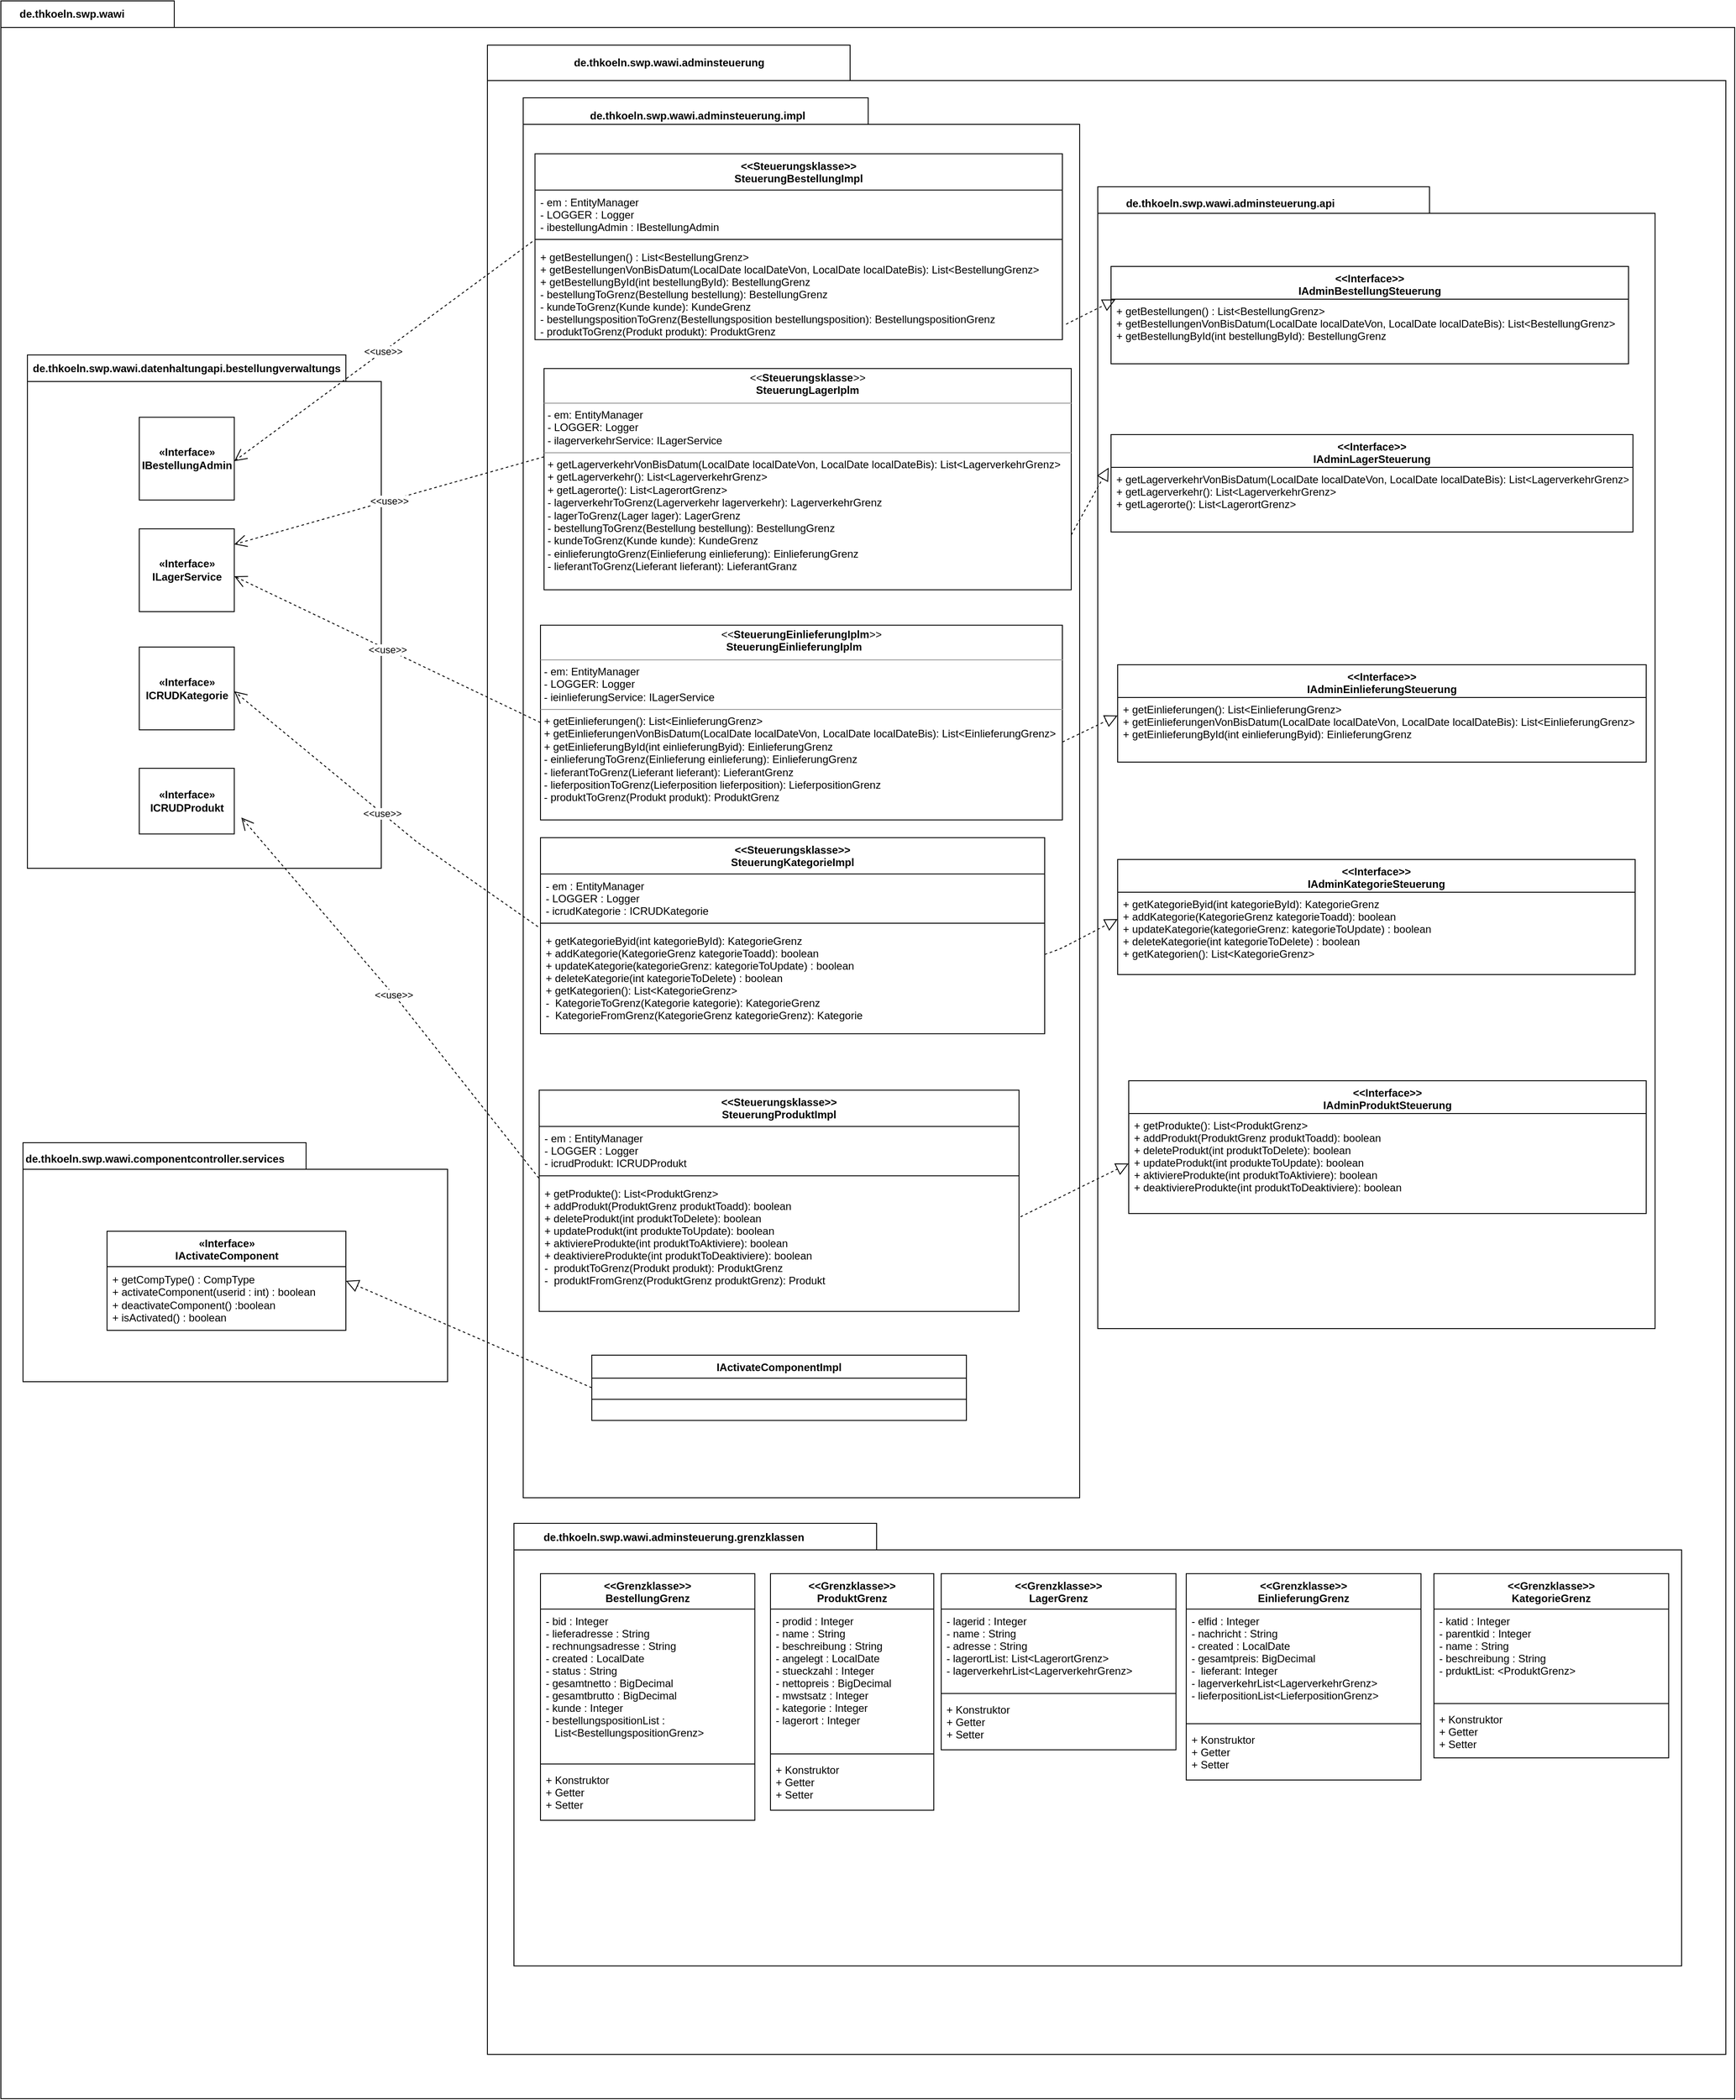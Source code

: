 <mxfile version="18.0.6" type="device"><diagram id="3hMtpJIIGb-QcDSfyuxu" name="Seite-1"><mxGraphModel dx="3998" dy="903" grid="1" gridSize="10" guides="1" tooltips="1" connect="1" arrows="1" fold="1" page="1" pageScale="1" pageWidth="2336" pageHeight="1654" math="0" shadow="0"><root><mxCell id="0"/><mxCell id="1" parent="0"/><mxCell id="LygDHah7RvHbGpbwPQqD-15" value="de.thkoeln.swp.wawi" style="shape=folder;fontStyle=1;tabWidth=160;tabHeight=30;tabPosition=left;html=1;boundedLbl=1;labelInHeader=1;container=1;collapsible=0;recursiveResize=0;" parent="1" vertex="1"><mxGeometry x="-170" y="130" width="1960" height="2370" as="geometry"/></mxCell><mxCell id="LygDHah7RvHbGpbwPQqD-16" value="" style="shape=folder;fontStyle=1;spacingTop=10;tabWidth=320;tabHeight=30;tabPosition=left;html=1;" parent="LygDHah7RvHbGpbwPQqD-15" vertex="1"><mxGeometry x="25" y="1290" width="480" height="270" as="geometry"/></mxCell><mxCell id="LygDHah7RvHbGpbwPQqD-17" value="de.thkoeln.swp.wawi.componentcontroller.services" style="text;align=center;fontStyle=1;verticalAlign=middle;spacingLeft=3;spacingRight=3;strokeColor=none;rotatable=0;points=[[0,0.5],[1,0.5]];portConstraint=eastwest;" parent="LygDHah7RvHbGpbwPQqD-15" vertex="1"><mxGeometry x="149.999" y="1300.001" width="48.571" height="15.364" as="geometry"/></mxCell><mxCell id="LygDHah7RvHbGpbwPQqD-18" value="de.thkoeln.swp.wawi.adminsteuerung" style="shape=folder;fontStyle=1;tabWidth=410;tabHeight=40;tabPosition=left;html=1;boundedLbl=1;labelInHeader=1;container=1;collapsible=0;recursiveResize=0;" parent="LygDHah7RvHbGpbwPQqD-15" vertex="1"><mxGeometry x="550" y="50" width="1400" height="2270" as="geometry"/></mxCell><mxCell id="LygDHah7RvHbGpbwPQqD-19" value="" style="shape=folder;fontStyle=1;spacingTop=10;tabWidth=375;tabHeight=30;tabPosition=left;html=1;" parent="LygDHah7RvHbGpbwPQqD-18" vertex="1"><mxGeometry x="690" y="160" width="630" height="1290" as="geometry"/></mxCell><mxCell id="LygDHah7RvHbGpbwPQqD-20" value="de.thkoeln.swp.wawi.adminsteuerung.api" style="text;align=center;fontStyle=1;verticalAlign=middle;spacingLeft=3;spacingRight=3;strokeColor=none;rotatable=0;points=[[0,0.5],[1,0.5]];portConstraint=eastwest;" parent="LygDHah7RvHbGpbwPQqD-18" vertex="1"><mxGeometry x="800" y="150" width="80" height="55.71" as="geometry"/></mxCell><mxCell id="LygDHah7RvHbGpbwPQqD-21" value="&lt;&lt;Interface&gt;&gt;&#10;IAdminBestellungSteuerung" style="swimlane;fontStyle=1;align=center;verticalAlign=top;childLayout=stackLayout;horizontal=1;startSize=37;horizontalStack=0;resizeParent=1;resizeParentMax=0;resizeLast=0;collapsible=1;marginBottom=0;" parent="LygDHah7RvHbGpbwPQqD-18" vertex="1"><mxGeometry x="705" y="250" width="585" height="110" as="geometry"/></mxCell><mxCell id="LygDHah7RvHbGpbwPQqD-22" value="+ getBestellungen() : List&lt;BestellungGrenz&gt;&#10;+ getBestellungenVonBisDatum(LocalDate localDateVon, LocalDate localDateBis): List&lt;BestellungGrenz&gt;&#10;+ getBestellungById(int bestellungById): BestellungGrenz" style="text;strokeColor=none;fillColor=none;align=left;verticalAlign=top;spacingLeft=4;spacingRight=4;overflow=hidden;rotatable=0;points=[[0,0.5],[1,0.5]];portConstraint=eastwest;" parent="LygDHah7RvHbGpbwPQqD-21" vertex="1"><mxGeometry y="37" width="585" height="73" as="geometry"/></mxCell><mxCell id="LygDHah7RvHbGpbwPQqD-23" value="" style="group" parent="LygDHah7RvHbGpbwPQqD-18" vertex="1" connectable="0"><mxGeometry x="30" y="75.33" width="640" height="1550" as="geometry"/></mxCell><object label="" id="LygDHah7RvHbGpbwPQqD-24"><mxCell style="shape=folder;fontStyle=1;spacingTop=10;tabWidth=390;tabHeight=30;tabPosition=left;html=1;" parent="LygDHah7RvHbGpbwPQqD-23" vertex="1"><mxGeometry x="10.46" y="-15.82" width="629.07" height="1581.63" as="geometry"/></mxCell></object><mxCell id="LygDHah7RvHbGpbwPQqD-25" value="IActivateComponentImpl" style="swimlane;fontStyle=1;align=center;verticalAlign=top;childLayout=stackLayout;horizontal=1;startSize=26;horizontalStack=0;resizeParent=1;resizeParentMax=0;resizeLast=0;collapsible=1;marginBottom=0;" parent="LygDHah7RvHbGpbwPQqD-23" vertex="1"><mxGeometry x="88.026" y="1404.668" width="423.468" height="73.692" as="geometry"/></mxCell><mxCell id="LygDHah7RvHbGpbwPQqD-26" value="" style="line;strokeWidth=1;fillColor=none;align=left;verticalAlign=middle;spacingTop=-1;spacingLeft=3;spacingRight=3;rotatable=0;labelPosition=right;points=[];portConstraint=eastwest;" parent="LygDHah7RvHbGpbwPQqD-25" vertex="1"><mxGeometry y="26" width="423.468" height="47.692" as="geometry"/></mxCell><mxCell id="LygDHah7RvHbGpbwPQqD-27" value="&lt;&lt;Steuerungsklasse&gt;&gt;&#10;SteuerungBestellungImpl" style="swimlane;fontStyle=1;align=center;verticalAlign=top;childLayout=stackLayout;horizontal=1;startSize=41;horizontalStack=0;resizeParent=1;resizeParentMax=0;resizeLast=0;collapsible=1;marginBottom=0;fontSize=12;" parent="LygDHah7RvHbGpbwPQqD-23" vertex="1"><mxGeometry x="23.79" y="47.45" width="596.21" height="210.003" as="geometry"/></mxCell><mxCell id="LygDHah7RvHbGpbwPQqD-28" value="- em : EntityManager&#10;- LOGGER : Logger&#10;- ibestellungAdmin : IBestellungAdmin" style="text;strokeColor=none;fillColor=none;align=left;verticalAlign=top;spacingLeft=4;spacingRight=4;overflow=hidden;rotatable=0;points=[[0,0.5],[1,0.5]];portConstraint=eastwest;" parent="LygDHah7RvHbGpbwPQqD-27" vertex="1"><mxGeometry y="41" width="596.21" height="49" as="geometry"/></mxCell><mxCell id="LygDHah7RvHbGpbwPQqD-29" value="" style="line;strokeWidth=1;fillColor=none;align=left;verticalAlign=middle;spacingTop=-1;spacingLeft=3;spacingRight=3;rotatable=0;labelPosition=right;points=[];portConstraint=eastwest;" parent="LygDHah7RvHbGpbwPQqD-27" vertex="1"><mxGeometry y="90" width="596.21" height="13.333" as="geometry"/></mxCell><mxCell id="LygDHah7RvHbGpbwPQqD-30" value="+ getBestellungen() : List&lt;BestellungGrenz&gt;&#10;+ getBestellungenVonBisDatum(LocalDate localDateVon, LocalDate localDateBis): List&lt;BestellungGrenz&gt;&#10;+ getBestellungById(int bestellungById): BestellungGrenz&#10;- bestellungToGrenz(Bestellung bestellung): BestellungGrenz&#10;- kundeToGrenz(Kunde kunde): KundeGrenz&#10;- bestellungspositionToGrenz(Bestellungsposition bestellungsposition): BestellungspositionGrenz&#10;- produktToGrenz(Produkt produkt): ProduktGrenz" style="text;strokeColor=none;fillColor=none;align=left;verticalAlign=top;spacingLeft=4;spacingRight=4;overflow=hidden;rotatable=0;points=[[0,0.5],[1,0.5]];portConstraint=eastwest;" parent="LygDHah7RvHbGpbwPQqD-27" vertex="1"><mxGeometry y="103.333" width="596.21" height="106.67" as="geometry"/></mxCell><mxCell id="LygDHah7RvHbGpbwPQqD-31" value="&lt;&lt;Steuerungsklasse&gt;&gt;&#10;SteuerungKategorieImpl" style="swimlane;fontStyle=1;align=center;verticalAlign=top;childLayout=stackLayout;horizontal=1;startSize=41;horizontalStack=0;resizeParent=1;resizeParentMax=0;resizeLast=0;collapsible=1;marginBottom=0;fontSize=12;" parent="LygDHah7RvHbGpbwPQqD-23" vertex="1"><mxGeometry x="30" y="820" width="570" height="221.503" as="geometry"/></mxCell><mxCell id="LygDHah7RvHbGpbwPQqD-32" value="- em : EntityManager&#10;- LOGGER : Logger&#10;- icrudKategorie : ICRUDKategorie&#10;" style="text;strokeColor=none;fillColor=none;align=left;verticalAlign=top;spacingLeft=4;spacingRight=4;overflow=hidden;rotatable=0;points=[[0,0.5],[1,0.5]];portConstraint=eastwest;" parent="LygDHah7RvHbGpbwPQqD-31" vertex="1"><mxGeometry y="41" width="570" height="49" as="geometry"/></mxCell><mxCell id="LygDHah7RvHbGpbwPQqD-33" value="" style="line;strokeWidth=1;fillColor=none;align=left;verticalAlign=middle;spacingTop=-1;spacingLeft=3;spacingRight=3;rotatable=0;labelPosition=right;points=[];portConstraint=eastwest;" parent="LygDHah7RvHbGpbwPQqD-31" vertex="1"><mxGeometry y="90" width="570" height="13.333" as="geometry"/></mxCell><mxCell id="LygDHah7RvHbGpbwPQqD-34" value="+ getKategorieByid(int kategorieById): KategorieGrenz&#10;+ addKategorie(KategorieGrenz kategorieToadd): boolean&#10;+ updateKategorie(kategorieGrenz: kategorieToUpdate) : boolean&#10;+ deleteKategorie(int kategorieToDelete) : boolean&#10;+ getKategorien(): List&lt;KategorieGrenz&gt;&#10;-  KategorieToGrenz(Kategorie kategorie): KategorieGrenz&#10;-  KategorieFromGrenz(KategorieGrenz kategorieGrenz): Kategorie" style="text;strokeColor=none;fillColor=none;align=left;verticalAlign=top;spacingLeft=4;spacingRight=4;overflow=hidden;rotatable=0;points=[[0,0.5],[1,0.5]];portConstraint=eastwest;" parent="LygDHah7RvHbGpbwPQqD-31" vertex="1"><mxGeometry y="103.333" width="570" height="118.17" as="geometry"/></mxCell><mxCell id="LygDHah7RvHbGpbwPQqD-35" value="&lt;&lt;Steuerungsklasse&gt;&gt;&#10;SteuerungProduktImpl" style="swimlane;fontStyle=1;align=center;verticalAlign=top;childLayout=stackLayout;horizontal=1;startSize=41;horizontalStack=0;resizeParent=1;resizeParentMax=0;resizeLast=0;collapsible=1;marginBottom=0;fontSize=12;" parent="LygDHah7RvHbGpbwPQqD-23" vertex="1"><mxGeometry x="28.55" y="1105.33" width="542.42" height="250.003" as="geometry"/></mxCell><mxCell id="LygDHah7RvHbGpbwPQqD-36" value="- em : EntityManager&#10;- LOGGER : Logger&#10;- icrudProdukt: ICRUDProdukt&#10;" style="text;strokeColor=none;fillColor=none;align=left;verticalAlign=top;spacingLeft=4;spacingRight=4;overflow=hidden;rotatable=0;points=[[0,0.5],[1,0.5]];portConstraint=eastwest;" parent="LygDHah7RvHbGpbwPQqD-35" vertex="1"><mxGeometry y="41" width="542.42" height="49" as="geometry"/></mxCell><mxCell id="LygDHah7RvHbGpbwPQqD-37" value="" style="line;strokeWidth=1;fillColor=none;align=left;verticalAlign=middle;spacingTop=-1;spacingLeft=3;spacingRight=3;rotatable=0;labelPosition=right;points=[];portConstraint=eastwest;" parent="LygDHah7RvHbGpbwPQqD-35" vertex="1"><mxGeometry y="90" width="542.42" height="13.333" as="geometry"/></mxCell><mxCell id="LygDHah7RvHbGpbwPQqD-38" value="+ getProdukte(): List&lt;ProduktGrenz&gt;&#10;+ addProdukt(ProduktGrenz produktToadd): boolean&#10;+ deleteProdukt(int produktToDelete): boolean&#10;+ updateProdukt(int produkteToUpdate): boolean&#10;+ aktiviereProdukte(int produktToAktiviere): boolean&#10;+ deaktiviereProdukte(int produktToDeaktiviere): boolean&#10;-  produktToGrenz(Produkt produkt): ProduktGrenz&#10;-  produktFromGrenz(ProduktGrenz produktGrenz): Produkt&#10;" style="text;strokeColor=none;fillColor=none;align=left;verticalAlign=top;spacingLeft=4;spacingRight=4;overflow=hidden;rotatable=0;points=[[0,0.5],[1,0.5]];portConstraint=eastwest;" parent="LygDHah7RvHbGpbwPQqD-35" vertex="1"><mxGeometry y="103.333" width="542.42" height="146.67" as="geometry"/></mxCell><mxCell id="LygDHah7RvHbGpbwPQqD-39" value="&lt;p style=&quot;margin:0px;margin-top:4px;text-align:center;&quot;&gt;&lt;i&gt;&amp;lt;&amp;lt;&lt;/i&gt;&lt;b&gt;Steuerungsklasse&lt;/b&gt;&lt;i&gt;&amp;gt;&amp;gt;&lt;/i&gt;&lt;br&gt;&lt;b&gt;SteuerungLagerIplm&lt;/b&gt;&lt;/p&gt;&lt;hr size=&quot;1&quot;&gt;&lt;p style=&quot;margin:0px;margin-left:4px;&quot;&gt;- em: EntityManager&lt;br&gt;- LOGGER: Logger&lt;/p&gt;&lt;p style=&quot;margin:0px;margin-left:4px;&quot;&gt;- ilagerverkehrService: ILagerService&lt;/p&gt;&lt;hr size=&quot;1&quot;&gt;&lt;p style=&quot;margin:0px;margin-left:4px;&quot;&gt;+ getLagerverkehrVonBisDatum(LocalDate localDateVon, LocalDate localDateBis): List&amp;lt;LagerverkehrGrenz&amp;gt;&lt;br&gt;+ getLagerverkehr(): List&amp;lt;LagerverkehrGrenz&amp;gt;&lt;/p&gt;&lt;p style=&quot;margin:0px;margin-left:4px;&quot;&gt;+ getLagerorte(): List&amp;lt;LagerortGrenz&amp;gt;&lt;/p&gt;&lt;p style=&quot;margin:0px;margin-left:4px;&quot;&gt;- lagerverkehrToGrenz(Lagerverkehr lagerverkehr): LagerverkehrGrenz&lt;/p&gt;&lt;p style=&quot;margin:0px;margin-left:4px;&quot;&gt;- lagerToGrenz(Lager lager): LagerGrenz&lt;/p&gt;&lt;p style=&quot;margin:0px;margin-left:4px;&quot;&gt;- bestellungToGrenz(Bestellung bestellung): BestellungGrenz&lt;/p&gt;&lt;p style=&quot;margin:0px;margin-left:4px;&quot;&gt;- kundeToGrenz(Kunde kunde): KundeGrenz&lt;/p&gt;&lt;p style=&quot;margin:0px;margin-left:4px;&quot;&gt;- einlieferungtoGrenz(Einlieferung einlieferung): EinlieferungGrenz&lt;/p&gt;&lt;p style=&quot;margin:0px;margin-left:4px;&quot;&gt;- lieferantToGrenz(Lieferant lieferant): LieferantGranz&lt;/p&gt;" style="verticalAlign=top;align=left;overflow=fill;fontSize=12;fontFamily=Helvetica;html=1;" parent="LygDHah7RvHbGpbwPQqD-23" vertex="1"><mxGeometry x="34.02" y="290" width="595.98" height="250" as="geometry"/></mxCell><mxCell id="LygDHah7RvHbGpbwPQqD-40" value="&#10;&#10;de.thkoeln.swp.wawi.adminsteuerung.impl" style="text;align=center;fontStyle=1;verticalAlign=middle;spacingLeft=3;spacingRight=3;strokeColor=none;rotatable=0;points=[[0,0.5],[1,0.5]];portConstraint=eastwest;" parent="LygDHah7RvHbGpbwPQqD-23" vertex="1"><mxGeometry x="179.997" y="-39.999" width="55.467" height="58.881" as="geometry"/></mxCell><mxCell id="LygDHah7RvHbGpbwPQqD-41" value="&lt;p style=&quot;margin:0px;margin-top:4px;text-align:center;&quot;&gt;&lt;i&gt;&amp;lt;&amp;lt;&lt;/i&gt;&lt;b&gt;SteuerungEinlieferungIplm&lt;/b&gt;&lt;i style=&quot;background-color: initial; text-align: left;&quot;&gt;&amp;gt;&amp;gt;&lt;/i&gt;&lt;/p&gt;&lt;div&gt;&lt;b&gt;&amp;nbsp; &amp;nbsp; &amp;nbsp; &amp;nbsp; &amp;nbsp; &amp;nbsp; &amp;nbsp; &amp;nbsp; &amp;nbsp; &amp;nbsp; &amp;nbsp; &amp;nbsp; &amp;nbsp; &amp;nbsp; &amp;nbsp; &amp;nbsp; &amp;nbsp; &amp;nbsp; &amp;nbsp; &amp;nbsp; &amp;nbsp; &amp;nbsp; &amp;nbsp; &amp;nbsp; &amp;nbsp; &amp;nbsp; &amp;nbsp; &amp;nbsp; &amp;nbsp; &amp;nbsp; &amp;nbsp; &amp;nbsp;SteuerungEinlieferungIplm&lt;/b&gt;&lt;/div&gt;&lt;hr size=&quot;1&quot;&gt;&lt;p style=&quot;margin:0px;margin-left:4px;&quot;&gt;- em: EntityManager&lt;br&gt;- LOGGER: Logger&lt;/p&gt;&lt;p style=&quot;margin:0px;margin-left:4px;&quot;&gt;- ieinlieferungService: ILagerService&lt;/p&gt;&lt;hr size=&quot;1&quot;&gt;&lt;p style=&quot;margin:0px;margin-left:4px;&quot;&gt;+ getEinlieferungen(): List&amp;lt;EinlieferungGrenz&amp;gt;&lt;/p&gt;&lt;p style=&quot;margin:0px;margin-left:4px;&quot;&gt;+ getEinlieferungenVonBisDatum(LocalDate localDateVon, LocalDate localDateBis): List&amp;lt;EinlieferungGrenz&amp;gt;&lt;/p&gt;&lt;p style=&quot;margin:0px;margin-left:4px;&quot;&gt;+ getEinlieferungById(int einlieferungByid): EinlieferungGrenz&lt;/p&gt;&lt;p style=&quot;margin:0px;margin-left:4px;&quot;&gt;- einlieferungToGrenz(Einlieferung einlieferung): EinlieferungGrenz&lt;br&gt;- lieferantToGrenz(Lieferant lieferant): LieferantGrenz&lt;/p&gt;&lt;p style=&quot;margin:0px;margin-left:4px;&quot;&gt;- lieferpositionToGrenz(Lieferposition lieferposition): LieferpositionGrenz&lt;/p&gt;&lt;p style=&quot;margin:0px;margin-left:4px;&quot;&gt;- produktToGrenz(Produkt produkt): ProduktGrenz&lt;/p&gt;" style="verticalAlign=top;align=left;overflow=fill;fontSize=12;fontFamily=Helvetica;html=1;" parent="LygDHah7RvHbGpbwPQqD-23" vertex="1"><mxGeometry x="30" y="580" width="590" height="220" as="geometry"/></mxCell><mxCell id="LygDHah7RvHbGpbwPQqD-163" value="" style="endArrow=block;dashed=1;endFill=0;endSize=12;html=1;entryX=0;entryY=0.5;entryDx=0;entryDy=0;" parent="LygDHah7RvHbGpbwPQqD-23" edge="1"><mxGeometry width="160" relative="1" as="geometry"><mxPoint x="620" y="712" as="sourcePoint"/><mxPoint x="682.4" y="682.0" as="targetPoint"/></mxGeometry></mxCell><mxCell id="LygDHah7RvHbGpbwPQqD-164" value="" style="endArrow=block;dashed=1;endFill=0;endSize=12;html=1;entryX=0;entryY=0.5;entryDx=0;entryDy=0;" parent="LygDHah7RvHbGpbwPQqD-23" edge="1"><mxGeometry width="160" relative="1" as="geometry"><mxPoint x="630" y="478" as="sourcePoint"/><mxPoint x="672.4" y="402.0" as="targetPoint"/></mxGeometry></mxCell><mxCell id="LygDHah7RvHbGpbwPQqD-165" value="" style="endArrow=block;dashed=1;endFill=0;endSize=12;html=1;exitX=1.007;exitY=0.836;exitDx=0;exitDy=0;exitPerimeter=0;" parent="LygDHah7RvHbGpbwPQqD-23" source="LygDHah7RvHbGpbwPQqD-30" edge="1"><mxGeometry width="160" relative="1" as="geometry"><mxPoint x="559.997" y="272.241" as="sourcePoint"/><mxPoint x="680" y="212" as="targetPoint"/></mxGeometry></mxCell><mxCell id="LygDHah7RvHbGpbwPQqD-42" value="" style="group" parent="LygDHah7RvHbGpbwPQqD-18" vertex="1" connectable="0"><mxGeometry y="1670" width="1350" height="500" as="geometry"/></mxCell><mxCell id="LygDHah7RvHbGpbwPQqD-43" value="" style="shape=folder;fontStyle=1;spacingTop=10;tabWidth=410;tabHeight=30;tabPosition=left;html=1;" parent="LygDHah7RvHbGpbwPQqD-42" vertex="1"><mxGeometry x="30" width="1320" height="500.0" as="geometry"/></mxCell><mxCell id="LygDHah7RvHbGpbwPQqD-44" value="de.thkoeln.swp.wawi.adminsteuerung.grenzklassen" style="text;align=center;fontStyle=1;verticalAlign=middle;spacingLeft=3;spacingRight=3;strokeColor=none;rotatable=0;points=[[0,0.5],[1,0.5]];portConstraint=eastwest;" parent="LygDHah7RvHbGpbwPQqD-42" vertex="1"><mxGeometry x="80.773" width="260.092" height="29.545" as="geometry"/></mxCell><mxCell id="LygDHah7RvHbGpbwPQqD-45" value="&lt;&lt;Grenzklasse&gt;&gt;&#10;EinlieferungGrenz" style="swimlane;fontStyle=1;align=center;verticalAlign=top;childLayout=stackLayout;horizontal=1;startSize=40;horizontalStack=0;resizeParent=1;resizeParentMax=0;resizeLast=0;collapsible=1;marginBottom=0;" parent="LygDHah7RvHbGpbwPQqD-42" vertex="1"><mxGeometry x="790.0" y="56.818" width="265.385" height="233.182" as="geometry"/></mxCell><mxCell id="LygDHah7RvHbGpbwPQqD-46" value="- elfid : Integer&#10;- nachricht : String&#10;- created : LocalDate&#10;- gesamtpreis: BigDecimal&#10;-  lieferant: Integer&#10;- lagerverkehrList&lt;LagerverkehrGrenz&gt;&#10;- lieferpositionList&lt;LieferpositionGrenz&gt;" style="text;strokeColor=none;fillColor=none;align=left;verticalAlign=top;spacingLeft=4;spacingRight=4;overflow=hidden;rotatable=0;points=[[0,0.5],[1,0.5]];portConstraint=eastwest;" parent="LygDHah7RvHbGpbwPQqD-45" vertex="1"><mxGeometry y="40" width="265.385" height="125.0" as="geometry"/></mxCell><mxCell id="LygDHah7RvHbGpbwPQqD-47" value="" style="line;strokeWidth=1;fillColor=none;align=left;verticalAlign=middle;spacingTop=-1;spacingLeft=3;spacingRight=3;rotatable=0;labelPosition=right;points=[];portConstraint=eastwest;" parent="LygDHah7RvHbGpbwPQqD-45" vertex="1"><mxGeometry y="165" width="265.385" height="9.091" as="geometry"/></mxCell><mxCell id="LygDHah7RvHbGpbwPQqD-48" value="+ Konstruktor&#10;+ Getter&#10;+ Setter" style="text;strokeColor=none;fillColor=none;align=left;verticalAlign=top;spacingLeft=4;spacingRight=4;overflow=hidden;rotatable=0;points=[[0,0.5],[1,0.5]];portConstraint=eastwest;" parent="LygDHah7RvHbGpbwPQqD-45" vertex="1"><mxGeometry y="174.091" width="265.385" height="59.091" as="geometry"/></mxCell><mxCell id="LygDHah7RvHbGpbwPQqD-53" value="&lt;&lt;Grenzklasse&gt;&gt;&#10;KategorieGrenz" style="swimlane;fontStyle=1;align=center;verticalAlign=top;childLayout=stackLayout;horizontal=1;startSize=40;horizontalStack=0;resizeParent=1;resizeParentMax=0;resizeLast=0;collapsible=1;marginBottom=0;fontSize=12;" parent="LygDHah7RvHbGpbwPQqD-42" vertex="1"><mxGeometry x="1069.998" y="56.818" width="265.385" height="208.182" as="geometry"/></mxCell><mxCell id="LygDHah7RvHbGpbwPQqD-54" value="- katid : Integer&#10;- parentkid : Integer&#10;- name : String&#10;- beschreibung : String&#10;- prduktList: &lt;ProduktGrenz&gt;" style="text;strokeColor=none;fillColor=none;align=left;verticalAlign=top;spacingLeft=4;spacingRight=4;overflow=hidden;rotatable=0;points=[[0,0.5],[1,0.5]];portConstraint=eastwest;" parent="LygDHah7RvHbGpbwPQqD-53" vertex="1"><mxGeometry y="40" width="265.385" height="102.273" as="geometry"/></mxCell><mxCell id="LygDHah7RvHbGpbwPQqD-55" value="" style="line;strokeWidth=1;fillColor=none;align=left;verticalAlign=middle;spacingTop=-1;spacingLeft=3;spacingRight=3;rotatable=0;labelPosition=right;points=[];portConstraint=eastwest;" parent="LygDHah7RvHbGpbwPQqD-53" vertex="1"><mxGeometry y="142.273" width="265.385" height="9.091" as="geometry"/></mxCell><mxCell id="LygDHah7RvHbGpbwPQqD-56" value="+ Konstruktor&#10;+ Getter&#10;+ Setter" style="text;strokeColor=none;fillColor=none;align=left;verticalAlign=top;spacingLeft=4;spacingRight=4;overflow=hidden;rotatable=0;points=[[0,0.5],[1,0.5]];portConstraint=eastwest;" parent="LygDHah7RvHbGpbwPQqD-53" vertex="1"><mxGeometry y="151.364" width="265.385" height="56.818" as="geometry"/></mxCell><mxCell id="LygDHah7RvHbGpbwPQqD-57" value="&lt;&lt;Grenzklasse&gt;&gt;&#10;BestellungGrenz" style="swimlane;fontStyle=1;align=center;verticalAlign=top;childLayout=stackLayout;horizontal=1;startSize=40;horizontalStack=0;resizeParent=1;resizeParentMax=0;resizeLast=0;collapsible=1;marginBottom=0;" parent="LygDHah7RvHbGpbwPQqD-42" vertex="1"><mxGeometry x="59.997" y="56.818" width="242.308" height="278.636" as="geometry"/></mxCell><mxCell id="LygDHah7RvHbGpbwPQqD-58" value="- bid : Integer&#10;- lieferadresse : String&#10;- rechnungsadresse : String&#10;- created : LocalDate&#10;- status : String&#10;- gesamtnetto : BigDecimal&#10;- gesamtbrutto : BigDecimal&#10;- kunde : Integer&#10;- bestellungspositionList :&#10;   List&lt;BestellungspositionGrenz&gt;" style="text;strokeColor=none;fillColor=none;align=left;verticalAlign=top;spacingLeft=4;spacingRight=4;overflow=hidden;rotatable=0;points=[[0,0.5],[1,0.5]];portConstraint=eastwest;" parent="LygDHah7RvHbGpbwPQqD-57" vertex="1"><mxGeometry y="40" width="242.308" height="170.455" as="geometry"/></mxCell><mxCell id="LygDHah7RvHbGpbwPQqD-59" value="" style="line;strokeWidth=1;fillColor=none;align=left;verticalAlign=middle;spacingTop=-1;spacingLeft=3;spacingRight=3;rotatable=0;labelPosition=right;points=[];portConstraint=eastwest;" parent="LygDHah7RvHbGpbwPQqD-57" vertex="1"><mxGeometry y="210.455" width="242.308" height="9.091" as="geometry"/></mxCell><mxCell id="LygDHah7RvHbGpbwPQqD-60" value="+ Konstruktor&#10;+ Getter&#10;+ Setter" style="text;strokeColor=none;fillColor=none;align=left;verticalAlign=top;spacingLeft=4;spacingRight=4;overflow=hidden;rotatable=0;points=[[0,0.5],[1,0.5]];portConstraint=eastwest;" parent="LygDHah7RvHbGpbwPQqD-57" vertex="1"><mxGeometry y="219.545" width="242.308" height="59.091" as="geometry"/></mxCell><mxCell id="LygDHah7RvHbGpbwPQqD-61" value="&lt;&lt;Grenzklasse&gt;&gt;&#10;ProduktGrenz" style="swimlane;fontStyle=1;align=center;verticalAlign=top;childLayout=stackLayout;horizontal=1;startSize=40;horizontalStack=0;resizeParent=1;resizeParentMax=0;resizeLast=0;collapsible=1;marginBottom=0;" parent="LygDHah7RvHbGpbwPQqD-42" vertex="1"><mxGeometry x="320.002" y="56.818" width="184.615" height="267.273" as="geometry"/></mxCell><mxCell id="LygDHah7RvHbGpbwPQqD-62" value="- prodid : Integer&#10;- name : String&#10;- beschreibung : String&#10;- angelegt : LocalDate&#10;- stueckzahl : Integer&#10;- nettopreis : BigDecimal&#10;- mwstsatz : Integer&#10;- kategorie : Integer&#10;- lagerort : Integer" style="text;strokeColor=none;fillColor=none;align=left;verticalAlign=top;spacingLeft=4;spacingRight=4;overflow=hidden;rotatable=0;points=[[0,0.5],[1,0.5]];portConstraint=eastwest;" parent="LygDHah7RvHbGpbwPQqD-61" vertex="1"><mxGeometry y="40" width="184.615" height="159.091" as="geometry"/></mxCell><mxCell id="LygDHah7RvHbGpbwPQqD-63" value="" style="line;strokeWidth=1;fillColor=none;align=left;verticalAlign=middle;spacingTop=-1;spacingLeft=3;spacingRight=3;rotatable=0;labelPosition=right;points=[];portConstraint=eastwest;" parent="LygDHah7RvHbGpbwPQqD-61" vertex="1"><mxGeometry y="199.091" width="184.615" height="9.091" as="geometry"/></mxCell><mxCell id="LygDHah7RvHbGpbwPQqD-64" value="+ Konstruktor&#10;+ Getter&#10;+ Setter" style="text;strokeColor=none;fillColor=none;align=left;verticalAlign=top;spacingLeft=4;spacingRight=4;overflow=hidden;rotatable=0;points=[[0,0.5],[1,0.5]];portConstraint=eastwest;" parent="LygDHah7RvHbGpbwPQqD-61" vertex="1"><mxGeometry y="208.182" width="184.615" height="59.091" as="geometry"/></mxCell><mxCell id="LygDHah7RvHbGpbwPQqD-65" value="&lt;&lt;Grenzklasse&gt;&gt;&#10;LagerGrenz&#10;" style="swimlane;fontStyle=1;align=center;verticalAlign=top;childLayout=stackLayout;horizontal=1;startSize=40;horizontalStack=0;resizeParent=1;resizeParentMax=0;resizeLast=0;collapsible=1;marginBottom=0;" parent="LygDHah7RvHbGpbwPQqD-42" vertex="1"><mxGeometry x="513.004" y="56.818" width="265.385" height="199.091" as="geometry"/></mxCell><mxCell id="LygDHah7RvHbGpbwPQqD-66" value="- lagerid : Integer&#10;- name : String&#10;- adresse : String&#10;- lagerortList: List&lt;LagerortGrenz&gt;&#10;- lagerverkehrList&lt;LagerverkehrGrenz&gt;" style="text;strokeColor=none;fillColor=none;align=left;verticalAlign=top;spacingLeft=4;spacingRight=4;overflow=hidden;rotatable=0;points=[[0,0.5],[1,0.5]];portConstraint=eastwest;" parent="LygDHah7RvHbGpbwPQqD-65" vertex="1"><mxGeometry y="40" width="265.385" height="90.909" as="geometry"/></mxCell><mxCell id="LygDHah7RvHbGpbwPQqD-67" value="" style="line;strokeWidth=1;fillColor=none;align=left;verticalAlign=middle;spacingTop=-1;spacingLeft=3;spacingRight=3;rotatable=0;labelPosition=right;points=[];portConstraint=eastwest;" parent="LygDHah7RvHbGpbwPQqD-65" vertex="1"><mxGeometry y="130.909" width="265.385" height="9.091" as="geometry"/></mxCell><mxCell id="LygDHah7RvHbGpbwPQqD-68" value="+ Konstruktor&#10;+ Getter&#10;+ Setter" style="text;strokeColor=none;fillColor=none;align=left;verticalAlign=top;spacingLeft=4;spacingRight=4;overflow=hidden;rotatable=0;points=[[0,0.5],[1,0.5]];portConstraint=eastwest;" parent="LygDHah7RvHbGpbwPQqD-65" vertex="1"><mxGeometry y="140.0" width="265.385" height="59.091" as="geometry"/></mxCell><mxCell id="LygDHah7RvHbGpbwPQqD-69" value="&lt;&lt;Interface&gt;&gt;&#10;IAdminLagerSteuerung" style="swimlane;fontStyle=1;align=center;verticalAlign=top;childLayout=stackLayout;horizontal=1;startSize=37;horizontalStack=0;resizeParent=1;resizeParentMax=0;resizeLast=0;collapsible=1;marginBottom=0;" parent="LygDHah7RvHbGpbwPQqD-18" vertex="1"><mxGeometry x="705" y="440" width="590" height="110" as="geometry"/></mxCell><mxCell id="LygDHah7RvHbGpbwPQqD-70" value="+ getLagerverkehrVonBisDatum(LocalDate localDateVon, LocalDate localDateBis): List&lt;LagerverkehrGrenz&gt;&#10;+ getLagerverkehr(): List&lt;LagerverkehrGrenz&gt;&#10;+ getLagerorte(): List&lt;LagerortGrenz&gt;" style="text;strokeColor=none;fillColor=none;align=left;verticalAlign=top;spacingLeft=4;spacingRight=4;overflow=hidden;rotatable=0;points=[[0,0.5],[1,0.5]];portConstraint=eastwest;" parent="LygDHah7RvHbGpbwPQqD-69" vertex="1"><mxGeometry y="37" width="590" height="73" as="geometry"/></mxCell><mxCell id="LygDHah7RvHbGpbwPQqD-71" value="&lt;&lt;Interface&gt;&gt;&#10;IAdminEinlieferungSteuerung" style="swimlane;fontStyle=1;align=center;verticalAlign=top;childLayout=stackLayout;horizontal=1;startSize=37;horizontalStack=0;resizeParent=1;resizeParentMax=0;resizeLast=0;collapsible=1;marginBottom=0;" parent="LygDHah7RvHbGpbwPQqD-18" vertex="1"><mxGeometry x="712.5" y="700" width="597.5" height="110" as="geometry"/></mxCell><mxCell id="LygDHah7RvHbGpbwPQqD-72" value="+ getEinlieferungen(): List&lt;EinlieferungGrenz&gt;&#10;+ getEinlieferungenVonBisDatum(LocalDate localDateVon, LocalDate localDateBis): List&lt;EinlieferungGrenz&gt;&#10;+ getEinlieferungById(int einlieferungByid): EinlieferungGrenz" style="text;strokeColor=none;fillColor=none;align=left;verticalAlign=top;spacingLeft=4;spacingRight=4;overflow=hidden;rotatable=0;points=[[0,0.5],[1,0.5]];portConstraint=eastwest;" parent="LygDHah7RvHbGpbwPQqD-71" vertex="1"><mxGeometry y="37" width="597.5" height="73" as="geometry"/></mxCell><mxCell id="LygDHah7RvHbGpbwPQqD-73" value="&lt;&lt;Interface&gt;&gt;&#10;IAdminKategorieSteuerung" style="swimlane;fontStyle=1;align=center;verticalAlign=top;childLayout=stackLayout;horizontal=1;startSize=37;horizontalStack=0;resizeParent=1;resizeParentMax=0;resizeLast=0;collapsible=1;marginBottom=0;" parent="LygDHah7RvHbGpbwPQqD-18" vertex="1"><mxGeometry x="712.5" y="920" width="585" height="130" as="geometry"/></mxCell><mxCell id="LygDHah7RvHbGpbwPQqD-74" value="+ getKategorieByid(int kategorieById): KategorieGrenz&#10;+ addKategorie(KategorieGrenz kategorieToadd): boolean&#10;+ updateKategorie(kategorieGrenz: kategorieToUpdate) : boolean&#10;+ deleteKategorie(int kategorieToDelete) : boolean&#10;+ getKategorien(): List&lt;KategorieGrenz&gt;" style="text;strokeColor=none;fillColor=none;align=left;verticalAlign=top;spacingLeft=4;spacingRight=4;overflow=hidden;rotatable=0;points=[[0,0.5],[1,0.5]];portConstraint=eastwest;" parent="LygDHah7RvHbGpbwPQqD-73" vertex="1"><mxGeometry y="37" width="585" height="93" as="geometry"/></mxCell><mxCell id="LygDHah7RvHbGpbwPQqD-75" value="&lt;&lt;Interface&gt;&gt;&#10;IAdminProduktSteuerung" style="swimlane;fontStyle=1;align=center;verticalAlign=top;childLayout=stackLayout;horizontal=1;startSize=37;horizontalStack=0;resizeParent=1;resizeParentMax=0;resizeLast=0;collapsible=1;marginBottom=0;" parent="LygDHah7RvHbGpbwPQqD-18" vertex="1"><mxGeometry x="725" y="1170" width="585" height="150" as="geometry"/></mxCell><mxCell id="LygDHah7RvHbGpbwPQqD-76" value="+ getProdukte(): List&lt;ProduktGrenz&gt;&#10;+ addProdukt(ProduktGrenz produktToadd): boolean&#10;+ deleteProdukt(int produktToDelete): boolean&#10;+ updateProdukt(int produkteToUpdate): boolean&#10;+ aktiviereProdukte(int produktToAktiviere): boolean&#10;+ deaktiviereProdukte(int produktToDeaktiviere): boolean" style="text;strokeColor=none;fillColor=none;align=left;verticalAlign=top;spacingLeft=4;spacingRight=4;overflow=hidden;rotatable=0;points=[[0,0.5],[1,0.5]];portConstraint=eastwest;" parent="LygDHah7RvHbGpbwPQqD-75" vertex="1"><mxGeometry y="37" width="585" height="113" as="geometry"/></mxCell><mxCell id="LygDHah7RvHbGpbwPQqD-96" value="" style="endArrow=block;dashed=1;endFill=0;endSize=12;html=1;entryX=0;entryY=0.5;entryDx=0;entryDy=0;exitX=1.003;exitY=0.271;exitDx=0;exitDy=0;exitPerimeter=0;" parent="LygDHah7RvHbGpbwPQqD-18" source="LygDHah7RvHbGpbwPQqD-38" target="LygDHah7RvHbGpbwPQqD-76" edge="1"><mxGeometry width="160" relative="1" as="geometry"><mxPoint x="858.026" y="1478.174" as="sourcePoint"/><mxPoint x="560.0" y="1347.33" as="targetPoint"/></mxGeometry></mxCell><mxCell id="LygDHah7RvHbGpbwPQqD-162" value="" style="endArrow=block;dashed=1;endFill=0;endSize=12;html=1;entryX=0;entryY=0.5;entryDx=0;entryDy=0;" parent="LygDHah7RvHbGpbwPQqD-18" edge="1"><mxGeometry width="160" relative="1" as="geometry"><mxPoint x="630" y="1027.33" as="sourcePoint"/><mxPoint x="712.5" y="987.33" as="targetPoint"/><Array as="points"><mxPoint x="647.5" y="1021.16"/></Array></mxGeometry></mxCell><mxCell id="LygDHah7RvHbGpbwPQqD-77" value="&lt;b&gt;«Interface»&lt;/b&gt;&lt;br&gt;&lt;b&gt;IActivateComponent&lt;/b&gt;" style="swimlane;fontStyle=0;align=center;verticalAlign=top;childLayout=stackLayout;horizontal=1;startSize=40;horizontalStack=0;resizeParent=1;resizeParentMax=0;resizeLast=0;collapsible=0;marginBottom=0;html=1;" parent="LygDHah7RvHbGpbwPQqD-15" vertex="1"><mxGeometry x="120" y="1390" width="270" height="112" as="geometry"/></mxCell><mxCell id="LygDHah7RvHbGpbwPQqD-78" value="+ getCompType() : CompType&lt;br&gt;+ activateComponent(userid : int) :&amp;nbsp;boolean&lt;br&gt;+ deactivateComponent() :boolean&lt;br&gt;+ isActivated() : boolean" style="text;html=1;strokeColor=none;fillColor=none;align=left;verticalAlign=middle;spacingLeft=4;spacingRight=4;overflow=hidden;rotatable=0;points=[[0,0.5],[1,0.5]];portConstraint=eastwest;" parent="LygDHah7RvHbGpbwPQqD-77" vertex="1"><mxGeometry y="40" width="270" height="72" as="geometry"/></mxCell><mxCell id="LygDHah7RvHbGpbwPQqD-79" value="" style="endArrow=block;dashed=1;endFill=0;endSize=12;html=1;exitX=0;exitY=0.5;exitDx=0;exitDy=0;entryX=1;entryY=0.5;entryDx=0;entryDy=0;" parent="LygDHah7RvHbGpbwPQqD-15" source="LygDHah7RvHbGpbwPQqD-25" target="LygDHah7RvHbGpbwPQqD-77" edge="1"><mxGeometry width="160" relative="1" as="geometry"><mxPoint x="681.25" y="1000.035" as="sourcePoint"/><mxPoint x="360.72" y="952.255" as="targetPoint"/></mxGeometry></mxCell><mxCell id="LygDHah7RvHbGpbwPQqD-80" value="" style="group" parent="LygDHah7RvHbGpbwPQqD-15" vertex="1" connectable="0"><mxGeometry x="40" y="400" width="390" height="580" as="geometry"/></mxCell><mxCell id="LygDHah7RvHbGpbwPQqD-81" value="" style="shape=folder;fontStyle=1;spacingTop=10;tabWidth=360;tabHeight=30;tabPosition=left;html=1;" parent="LygDHah7RvHbGpbwPQqD-80" vertex="1"><mxGeometry x="-10" width="400" height="580" as="geometry"/></mxCell><mxCell id="LygDHah7RvHbGpbwPQqD-82" value="de.thkoeln.swp.wawi.datenhaltungapi.bestellungverwaltungs" style="text;align=center;fontStyle=1;verticalAlign=middle;spacingLeft=3;spacingRight=3;strokeColor=none;rotatable=0;points=[[0,0.5],[1,0.5]];portConstraint=eastwest;" parent="LygDHah7RvHbGpbwPQqD-80" vertex="1"><mxGeometry x="146.436" y="-19.999" width="47.418" height="68.545" as="geometry"/></mxCell><mxCell id="LygDHah7RvHbGpbwPQqD-83" value="&lt;b&gt;«Interface»&lt;/b&gt;&lt;br&gt;&lt;b&gt;IBestellungAdmin&lt;/b&gt;" style="html=1;" parent="LygDHah7RvHbGpbwPQqD-80" vertex="1"><mxGeometry x="116.447" y="70.361" width="107.388" height="93.548" as="geometry"/></mxCell><mxCell id="LygDHah7RvHbGpbwPQqD-84" value="&lt;b&gt;«Interface»&lt;/b&gt;&lt;br&gt;&lt;b&gt;ICRUDKategorie&lt;/b&gt;" style="html=1;" parent="LygDHah7RvHbGpbwPQqD-80" vertex="1"><mxGeometry x="116.447" y="329.996" width="107.388" height="93.548" as="geometry"/></mxCell><mxCell id="LygDHah7RvHbGpbwPQqD-85" value="&lt;b&gt;«Interface»&lt;/b&gt;&lt;br&gt;&lt;b&gt;ILagerService&lt;/b&gt;" style="html=1;" parent="LygDHah7RvHbGpbwPQqD-80" vertex="1"><mxGeometry x="116.447" y="196.444" width="107.388" height="93.548" as="geometry"/></mxCell><mxCell id="LygDHah7RvHbGpbwPQqD-86" value="&lt;b&gt;«Interface»&lt;/b&gt;&lt;br&gt;&lt;b&gt;ICRUDProdukt&lt;/b&gt;" style="html=1;" parent="LygDHah7RvHbGpbwPQqD-80" vertex="1"><mxGeometry x="116.447" y="466.995" width="107.388" height="74.194" as="geometry"/></mxCell><mxCell id="8ymuU30dt910dbzYtj2_-7" value="&amp;lt;&amp;lt;use&amp;gt;&amp;gt;" style="endArrow=open;endSize=12;dashed=1;html=1;rounded=0;entryX=1;entryY=0.75;entryDx=0;entryDy=0;exitX=-0.005;exitY=-0.023;exitDx=0;exitDy=0;exitPerimeter=0;" edge="1" parent="LygDHah7RvHbGpbwPQqD-80" source="LygDHah7RvHbGpbwPQqD-34"><mxGeometry width="160" relative="1" as="geometry"><mxPoint x="560.177" y="787.393" as="sourcePoint"/><mxPoint x="223.835" y="380.001" as="targetPoint"/><Array as="points"><mxPoint x="430" y="550"/></Array></mxGeometry></mxCell><mxCell id="8ymuU30dt910dbzYtj2_-6" value="&amp;lt;&amp;lt;use&amp;gt;&amp;gt;" style="endArrow=open;endSize=12;dashed=1;html=1;rounded=0;entryX=1;entryY=0.75;entryDx=0;entryDy=0;exitX=0;exitY=0.5;exitDx=0;exitDy=0;" edge="1" parent="LygDHah7RvHbGpbwPQqD-80" source="LygDHah7RvHbGpbwPQqD-41"><mxGeometry width="160" relative="1" as="geometry"><mxPoint x="560.177" y="657.393" as="sourcePoint"/><mxPoint x="223.835" y="250.001" as="targetPoint"/><Array as="points"/></mxGeometry></mxCell><mxCell id="8ymuU30dt910dbzYtj2_-13" value="&amp;lt;&amp;lt;use&amp;gt;&amp;gt;" style="endArrow=open;endSize=12;dashed=1;html=1;rounded=0;entryX=1;entryY=0.75;entryDx=0;entryDy=0;exitX=0;exitY=0.399;exitDx=0;exitDy=0;exitPerimeter=0;" edge="1" parent="LygDHah7RvHbGpbwPQqD-80" source="LygDHah7RvHbGpbwPQqD-39"><mxGeometry width="160" relative="1" as="geometry"><mxPoint x="570" y="379.33" as="sourcePoint"/><mxPoint x="223.835" y="214.001" as="targetPoint"/><Array as="points"/></mxGeometry></mxCell><mxCell id="8ymuU30dt910dbzYtj2_-2" value="&amp;lt;&amp;lt;use&amp;gt;&amp;gt;" style="endArrow=open;endSize=12;dashed=1;html=1;rounded=0;entryX=1;entryY=0.75;entryDx=0;entryDy=0;exitX=0.003;exitY=-0.027;exitDx=0;exitDy=0;exitPerimeter=0;" edge="1" parent="LygDHah7RvHbGpbwPQqD-15"><mxGeometry width="160" relative="1" as="geometry"><mxPoint x="608.177" y="1330.033" as="sourcePoint"/><mxPoint x="271.835" y="922.641" as="targetPoint"/><Array as="points"><mxPoint x="450" y="1130"/></Array></mxGeometry></mxCell><mxCell id="8ymuU30dt910dbzYtj2_-12" value="&amp;lt;&amp;lt;use&amp;gt;&amp;gt;" style="endArrow=open;endSize=12;dashed=1;html=1;rounded=0;entryX=1;entryY=0.75;entryDx=0;entryDy=0;exitX=-0.005;exitY=-0.039;exitDx=0;exitDy=0;exitPerimeter=0;" edge="1" parent="LygDHah7RvHbGpbwPQqD-15" source="LygDHah7RvHbGpbwPQqD-30"><mxGeometry width="160" relative="1" as="geometry"><mxPoint x="610" y="280" as="sourcePoint"/><mxPoint x="263.835" y="520.001" as="targetPoint"/><Array as="points"/></mxGeometry></mxCell></root></mxGraphModel></diagram></mxfile>